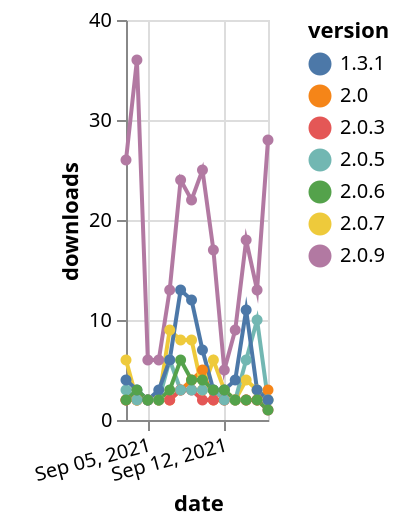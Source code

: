 {"$schema": "https://vega.github.io/schema/vega-lite/v5.json", "description": "A simple bar chart with embedded data.", "data": {"values": [{"date": "2021-09-03", "total": 3948, "delta": 2, "version": "2.0"}, {"date": "2021-09-04", "total": 3950, "delta": 2, "version": "2.0"}, {"date": "2021-09-05", "total": 3952, "delta": 2, "version": "2.0"}, {"date": "2021-09-06", "total": 3954, "delta": 2, "version": "2.0"}, {"date": "2021-09-07", "total": 3956, "delta": 2, "version": "2.0"}, {"date": "2021-09-08", "total": 3959, "delta": 3, "version": "2.0"}, {"date": "2021-09-09", "total": 3963, "delta": 4, "version": "2.0"}, {"date": "2021-09-10", "total": 3968, "delta": 5, "version": "2.0"}, {"date": "2021-09-11", "total": 3970, "delta": 2, "version": "2.0"}, {"date": "2021-09-12", "total": 3972, "delta": 2, "version": "2.0"}, {"date": "2021-09-13", "total": 3974, "delta": 2, "version": "2.0"}, {"date": "2021-09-14", "total": 3976, "delta": 2, "version": "2.0"}, {"date": "2021-09-15", "total": 3978, "delta": 2, "version": "2.0"}, {"date": "2021-09-16", "total": 3981, "delta": 3, "version": "2.0"}, {"date": "2021-09-03", "total": 2941, "delta": 2, "version": "2.0.3"}, {"date": "2021-09-04", "total": 2943, "delta": 2, "version": "2.0.3"}, {"date": "2021-09-05", "total": 2945, "delta": 2, "version": "2.0.3"}, {"date": "2021-09-06", "total": 2947, "delta": 2, "version": "2.0.3"}, {"date": "2021-09-07", "total": 2949, "delta": 2, "version": "2.0.3"}, {"date": "2021-09-08", "total": 2952, "delta": 3, "version": "2.0.3"}, {"date": "2021-09-09", "total": 2955, "delta": 3, "version": "2.0.3"}, {"date": "2021-09-10", "total": 2957, "delta": 2, "version": "2.0.3"}, {"date": "2021-09-11", "total": 2959, "delta": 2, "version": "2.0.3"}, {"date": "2021-09-12", "total": 2961, "delta": 2, "version": "2.0.3"}, {"date": "2021-09-13", "total": 2963, "delta": 2, "version": "2.0.3"}, {"date": "2021-09-14", "total": 2965, "delta": 2, "version": "2.0.3"}, {"date": "2021-09-15", "total": 2967, "delta": 2, "version": "2.0.3"}, {"date": "2021-09-16", "total": 2968, "delta": 1, "version": "2.0.3"}, {"date": "2021-09-03", "total": 5226, "delta": 6, "version": "2.0.7"}, {"date": "2021-09-04", "total": 5228, "delta": 2, "version": "2.0.7"}, {"date": "2021-09-05", "total": 5230, "delta": 2, "version": "2.0.7"}, {"date": "2021-09-06", "total": 5232, "delta": 2, "version": "2.0.7"}, {"date": "2021-09-07", "total": 5241, "delta": 9, "version": "2.0.7"}, {"date": "2021-09-08", "total": 5249, "delta": 8, "version": "2.0.7"}, {"date": "2021-09-09", "total": 5257, "delta": 8, "version": "2.0.7"}, {"date": "2021-09-10", "total": 5260, "delta": 3, "version": "2.0.7"}, {"date": "2021-09-11", "total": 5266, "delta": 6, "version": "2.0.7"}, {"date": "2021-09-12", "total": 5269, "delta": 3, "version": "2.0.7"}, {"date": "2021-09-13", "total": 5271, "delta": 2, "version": "2.0.7"}, {"date": "2021-09-14", "total": 5275, "delta": 4, "version": "2.0.7"}, {"date": "2021-09-15", "total": 5278, "delta": 3, "version": "2.0.7"}, {"date": "2021-09-16", "total": 5280, "delta": 2, "version": "2.0.7"}, {"date": "2021-09-03", "total": 3519, "delta": 3, "version": "2.0.5"}, {"date": "2021-09-04", "total": 3521, "delta": 2, "version": "2.0.5"}, {"date": "2021-09-05", "total": 3523, "delta": 2, "version": "2.0.5"}, {"date": "2021-09-06", "total": 3525, "delta": 2, "version": "2.0.5"}, {"date": "2021-09-07", "total": 3531, "delta": 6, "version": "2.0.5"}, {"date": "2021-09-08", "total": 3534, "delta": 3, "version": "2.0.5"}, {"date": "2021-09-09", "total": 3537, "delta": 3, "version": "2.0.5"}, {"date": "2021-09-10", "total": 3540, "delta": 3, "version": "2.0.5"}, {"date": "2021-09-11", "total": 3543, "delta": 3, "version": "2.0.5"}, {"date": "2021-09-12", "total": 3545, "delta": 2, "version": "2.0.5"}, {"date": "2021-09-13", "total": 3547, "delta": 2, "version": "2.0.5"}, {"date": "2021-09-14", "total": 3553, "delta": 6, "version": "2.0.5"}, {"date": "2021-09-15", "total": 3563, "delta": 10, "version": "2.0.5"}, {"date": "2021-09-16", "total": 3565, "delta": 2, "version": "2.0.5"}, {"date": "2021-09-03", "total": 7468, "delta": 4, "version": "1.3.1"}, {"date": "2021-09-04", "total": 7471, "delta": 3, "version": "1.3.1"}, {"date": "2021-09-05", "total": 7473, "delta": 2, "version": "1.3.1"}, {"date": "2021-09-06", "total": 7476, "delta": 3, "version": "1.3.1"}, {"date": "2021-09-07", "total": 7482, "delta": 6, "version": "1.3.1"}, {"date": "2021-09-08", "total": 7495, "delta": 13, "version": "1.3.1"}, {"date": "2021-09-09", "total": 7507, "delta": 12, "version": "1.3.1"}, {"date": "2021-09-10", "total": 7514, "delta": 7, "version": "1.3.1"}, {"date": "2021-09-11", "total": 7517, "delta": 3, "version": "1.3.1"}, {"date": "2021-09-12", "total": 7520, "delta": 3, "version": "1.3.1"}, {"date": "2021-09-13", "total": 7524, "delta": 4, "version": "1.3.1"}, {"date": "2021-09-14", "total": 7535, "delta": 11, "version": "1.3.1"}, {"date": "2021-09-15", "total": 7538, "delta": 3, "version": "1.3.1"}, {"date": "2021-09-16", "total": 7540, "delta": 2, "version": "1.3.1"}, {"date": "2021-09-03", "total": 1831, "delta": 2, "version": "2.0.6"}, {"date": "2021-09-04", "total": 1834, "delta": 3, "version": "2.0.6"}, {"date": "2021-09-05", "total": 1836, "delta": 2, "version": "2.0.6"}, {"date": "2021-09-06", "total": 1838, "delta": 2, "version": "2.0.6"}, {"date": "2021-09-07", "total": 1841, "delta": 3, "version": "2.0.6"}, {"date": "2021-09-08", "total": 1847, "delta": 6, "version": "2.0.6"}, {"date": "2021-09-09", "total": 1851, "delta": 4, "version": "2.0.6"}, {"date": "2021-09-10", "total": 1855, "delta": 4, "version": "2.0.6"}, {"date": "2021-09-11", "total": 1858, "delta": 3, "version": "2.0.6"}, {"date": "2021-09-12", "total": 1861, "delta": 3, "version": "2.0.6"}, {"date": "2021-09-13", "total": 1863, "delta": 2, "version": "2.0.6"}, {"date": "2021-09-14", "total": 1865, "delta": 2, "version": "2.0.6"}, {"date": "2021-09-15", "total": 1867, "delta": 2, "version": "2.0.6"}, {"date": "2021-09-16", "total": 1868, "delta": 1, "version": "2.0.6"}, {"date": "2021-09-03", "total": 1101, "delta": 26, "version": "2.0.9"}, {"date": "2021-09-04", "total": 1137, "delta": 36, "version": "2.0.9"}, {"date": "2021-09-05", "total": 1143, "delta": 6, "version": "2.0.9"}, {"date": "2021-09-06", "total": 1149, "delta": 6, "version": "2.0.9"}, {"date": "2021-09-07", "total": 1162, "delta": 13, "version": "2.0.9"}, {"date": "2021-09-08", "total": 1186, "delta": 24, "version": "2.0.9"}, {"date": "2021-09-09", "total": 1208, "delta": 22, "version": "2.0.9"}, {"date": "2021-09-10", "total": 1233, "delta": 25, "version": "2.0.9"}, {"date": "2021-09-11", "total": 1250, "delta": 17, "version": "2.0.9"}, {"date": "2021-09-12", "total": 1255, "delta": 5, "version": "2.0.9"}, {"date": "2021-09-13", "total": 1264, "delta": 9, "version": "2.0.9"}, {"date": "2021-09-14", "total": 1282, "delta": 18, "version": "2.0.9"}, {"date": "2021-09-15", "total": 1295, "delta": 13, "version": "2.0.9"}, {"date": "2021-09-16", "total": 1323, "delta": 28, "version": "2.0.9"}]}, "width": "container", "mark": {"type": "line", "point": {"filled": true}}, "encoding": {"x": {"field": "date", "type": "temporal", "timeUnit": "yearmonthdate", "title": "date", "axis": {"labelAngle": -15}}, "y": {"field": "delta", "type": "quantitative", "title": "downloads"}, "color": {"field": "version", "type": "nominal"}, "tooltip": {"field": "delta"}}}